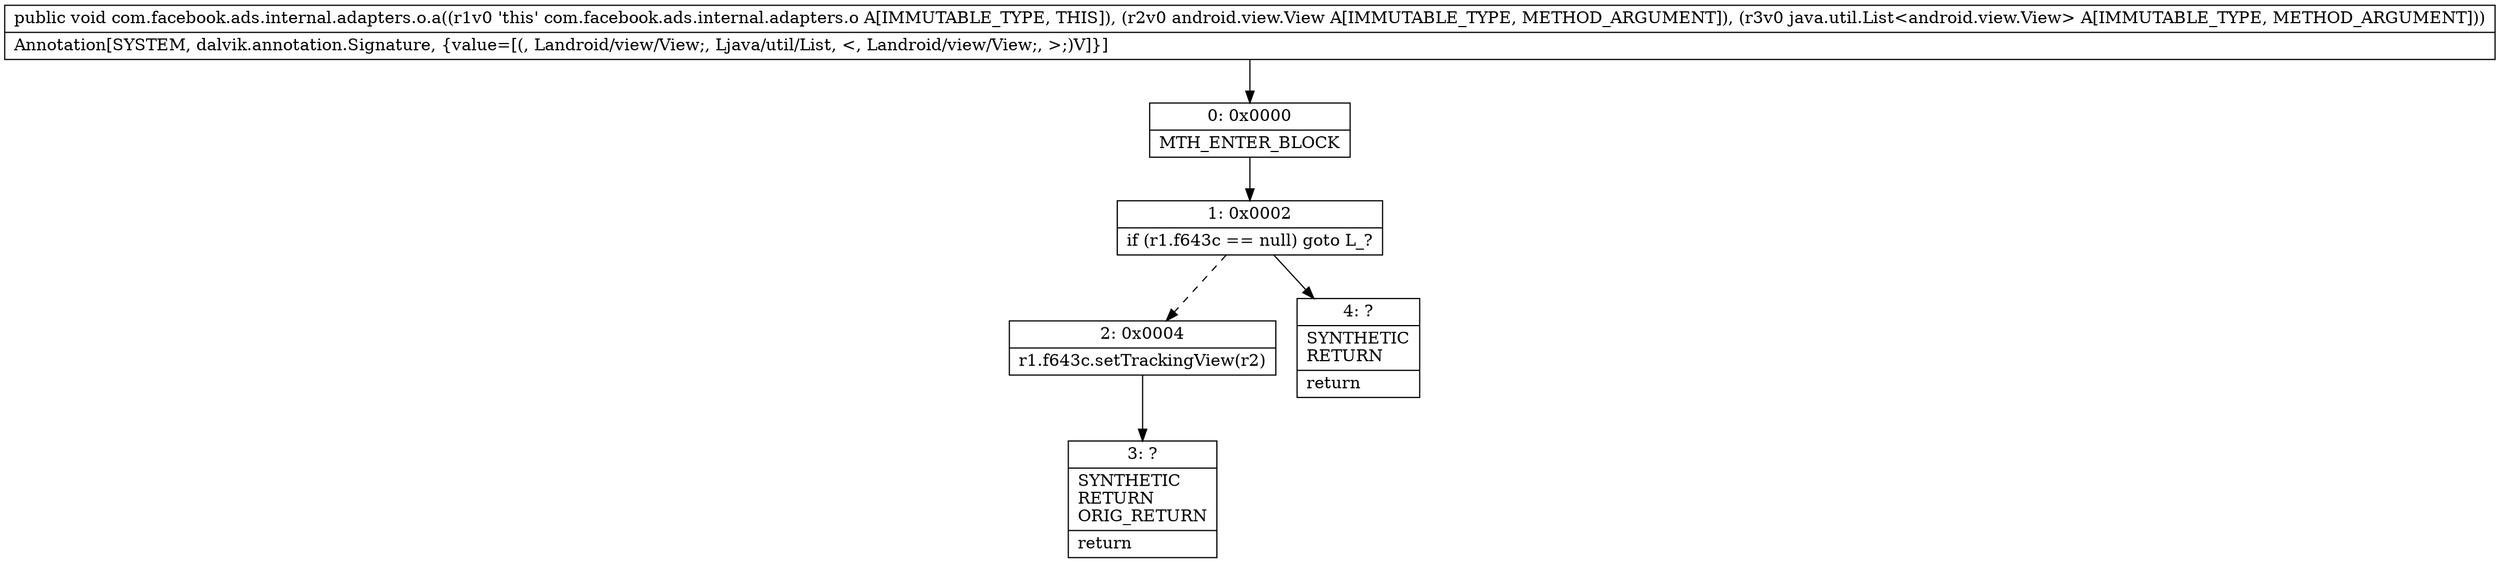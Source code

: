 digraph "CFG forcom.facebook.ads.internal.adapters.o.a(Landroid\/view\/View;Ljava\/util\/List;)V" {
Node_0 [shape=record,label="{0\:\ 0x0000|MTH_ENTER_BLOCK\l}"];
Node_1 [shape=record,label="{1\:\ 0x0002|if (r1.f643c == null) goto L_?\l}"];
Node_2 [shape=record,label="{2\:\ 0x0004|r1.f643c.setTrackingView(r2)\l}"];
Node_3 [shape=record,label="{3\:\ ?|SYNTHETIC\lRETURN\lORIG_RETURN\l|return\l}"];
Node_4 [shape=record,label="{4\:\ ?|SYNTHETIC\lRETURN\l|return\l}"];
MethodNode[shape=record,label="{public void com.facebook.ads.internal.adapters.o.a((r1v0 'this' com.facebook.ads.internal.adapters.o A[IMMUTABLE_TYPE, THIS]), (r2v0 android.view.View A[IMMUTABLE_TYPE, METHOD_ARGUMENT]), (r3v0 java.util.List\<android.view.View\> A[IMMUTABLE_TYPE, METHOD_ARGUMENT]))  | Annotation[SYSTEM, dalvik.annotation.Signature, \{value=[(, Landroid\/view\/View;, Ljava\/util\/List, \<, Landroid\/view\/View;, \>;)V]\}]\l}"];
MethodNode -> Node_0;
Node_0 -> Node_1;
Node_1 -> Node_2[style=dashed];
Node_1 -> Node_4;
Node_2 -> Node_3;
}

